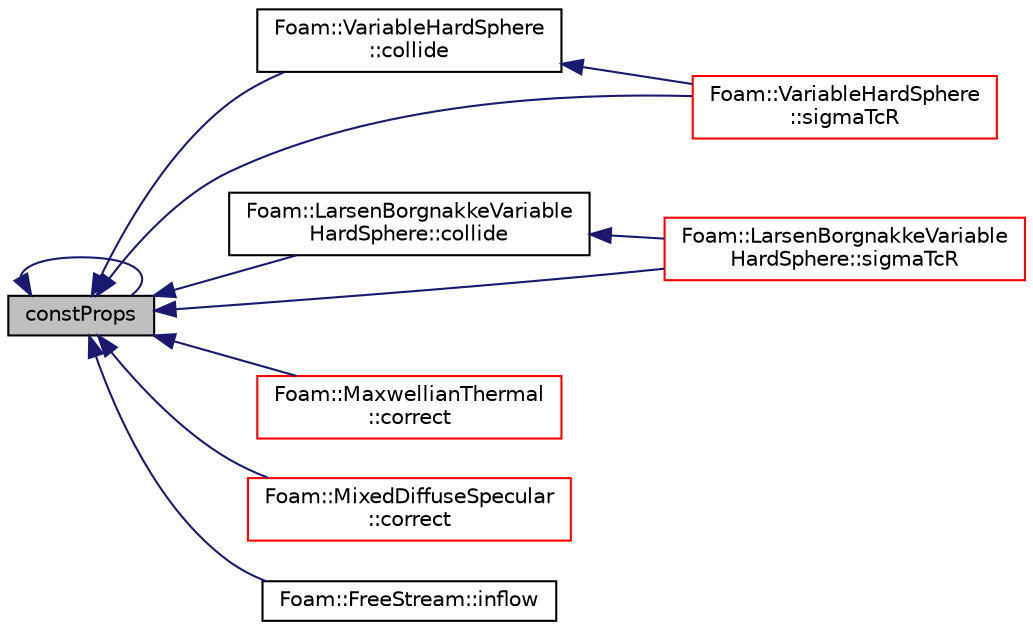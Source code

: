 digraph "constProps"
{
  bgcolor="transparent";
  edge [fontname="Helvetica",fontsize="10",labelfontname="Helvetica",labelfontsize="10"];
  node [fontname="Helvetica",fontsize="10",shape=record];
  rankdir="LR";
  Node37 [label="constProps",height=0.2,width=0.4,color="black", fillcolor="grey75", style="filled", fontcolor="black"];
  Node37 -> Node38 [dir="back",color="midnightblue",fontsize="10",style="solid",fontname="Helvetica"];
  Node38 [label="Foam::VariableHardSphere\l::collide",height=0.2,width=0.4,color="black",URL="$a24841.html#af028e1d3dc9aba7d1abd7d124b8a9a27",tooltip="Apply collision. "];
  Node38 -> Node39 [dir="back",color="midnightblue",fontsize="10",style="solid",fontname="Helvetica"];
  Node39 [label="Foam::VariableHardSphere\l::sigmaTcR",height=0.2,width=0.4,color="red",URL="$a24841.html#a11788176239913149667d5972f997a29",tooltip="Return the collision cross section * relative velocity product. "];
  Node37 -> Node41 [dir="back",color="midnightblue",fontsize="10",style="solid",fontname="Helvetica"];
  Node41 [label="Foam::LarsenBorgnakkeVariable\lHardSphere::collide",height=0.2,width=0.4,color="black",URL="$a24833.html#af028e1d3dc9aba7d1abd7d124b8a9a27",tooltip="Apply collision. "];
  Node41 -> Node42 [dir="back",color="midnightblue",fontsize="10",style="solid",fontname="Helvetica"];
  Node42 [label="Foam::LarsenBorgnakkeVariable\lHardSphere::sigmaTcR",height=0.2,width=0.4,color="red",URL="$a24833.html#a11788176239913149667d5972f997a29",tooltip="Return the collision cross section * relative velocity product. "];
  Node37 -> Node37 [dir="back",color="midnightblue",fontsize="10",style="solid",fontname="Helvetica"];
  Node37 -> Node44 [dir="back",color="midnightblue",fontsize="10",style="solid",fontname="Helvetica"];
  Node44 [label="Foam::MaxwellianThermal\l::correct",height=0.2,width=0.4,color="red",URL="$a24853.html#a881dca43d304d4d744b6e48dac4439b1",tooltip="Apply wall correction. "];
  Node37 -> Node46 [dir="back",color="midnightblue",fontsize="10",style="solid",fontname="Helvetica"];
  Node46 [label="Foam::MixedDiffuseSpecular\l::correct",height=0.2,width=0.4,color="red",URL="$a24857.html#a881dca43d304d4d744b6e48dac4439b1",tooltip="Apply wall correction. "];
  Node37 -> Node48 [dir="back",color="midnightblue",fontsize="10",style="solid",fontname="Helvetica"];
  Node48 [label="Foam::FreeStream::inflow",height=0.2,width=0.4,color="black",URL="$a24845.html#a84e6a7b742df4fcb240fff3040770a0b",tooltip="Introduce particles. "];
  Node37 -> Node39 [dir="back",color="midnightblue",fontsize="10",style="solid",fontname="Helvetica"];
  Node37 -> Node42 [dir="back",color="midnightblue",fontsize="10",style="solid",fontname="Helvetica"];
}
